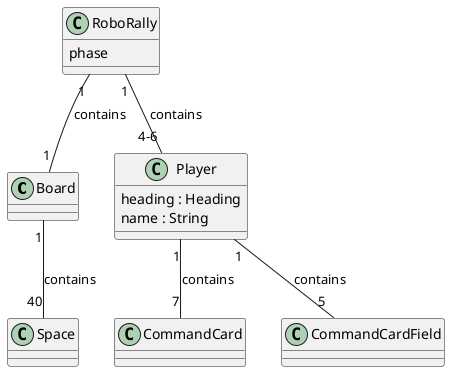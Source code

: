 @startuml
'https://plantuml.com/class-diagram

class Board
class CommandCard
class CommandCardField
class RoboRally{
phase
}
class Player{
heading : Heading
name : String
}
class Space


RoboRally "1" -- "4-6"Player : contains
RoboRally "1" -- "1"Board : contains
Board "1" -- "40"Space : contains
Player "1" -- "7"CommandCard : contains
Player "1" -- "5"CommandCardField : contains






@enduml
